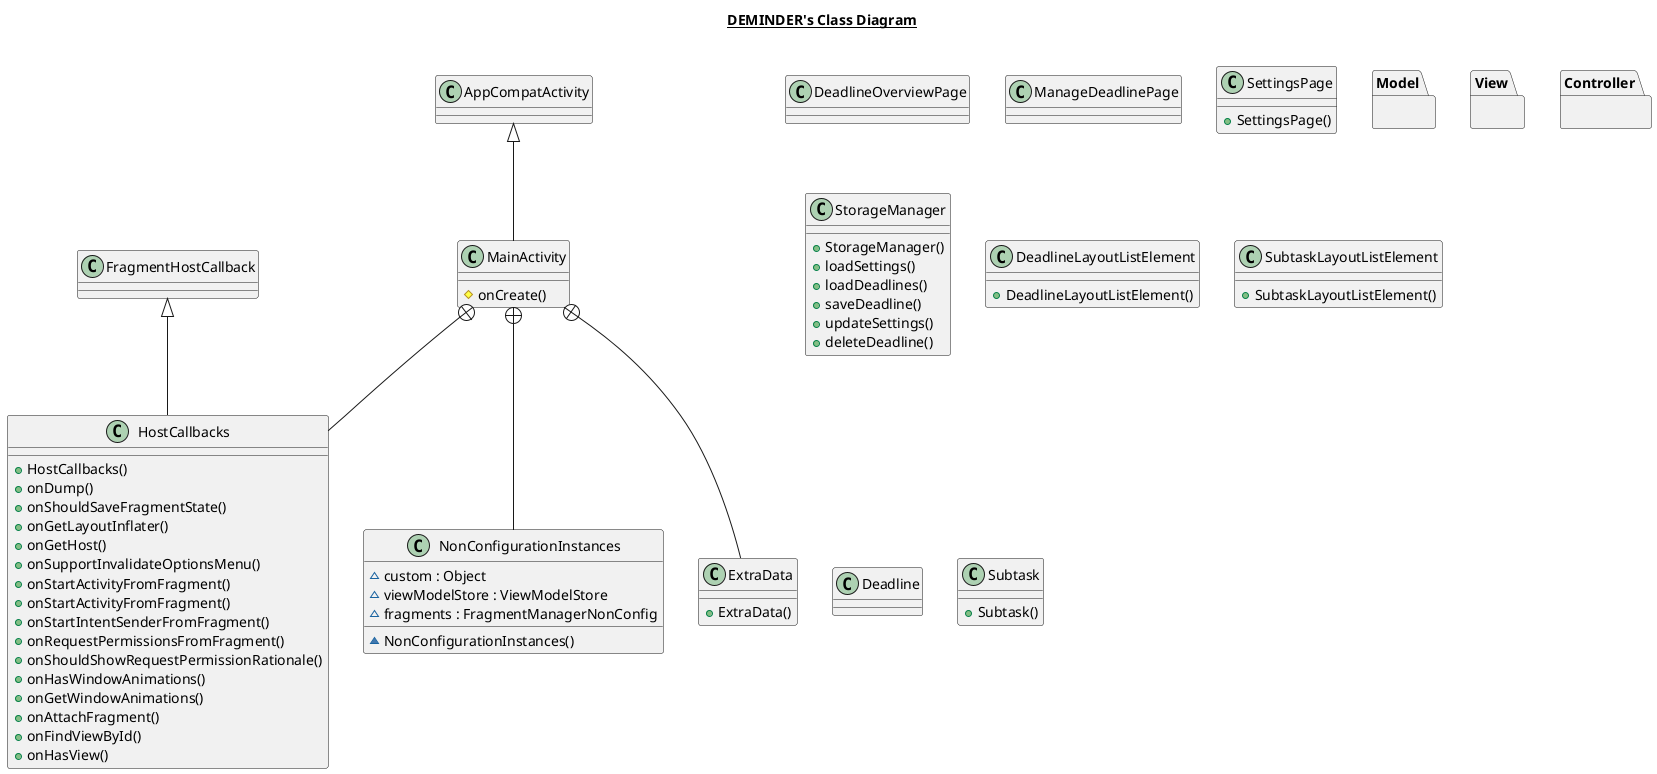 @startuml


title __DEMINDER's Class Diagram__\n

    class DeadlineOverviewPage {
  }


    class MainActivity {
        # onCreate()
    }


  class HostCallbacks {
      + HostCallbacks()
      + onDump()
      + onShouldSaveFragmentState()
      + onGetLayoutInflater()
      + onGetHost()
      + onSupportInvalidateOptionsMenu()
      + onStartActivityFromFragment()
      + onStartActivityFromFragment()
      + onStartIntentSenderFromFragment()
      + onRequestPermissionsFromFragment()
      + onShouldShowRequestPermissionRationale()
      + onHasWindowAnimations()
      + onGetWindowAnimations()
      + onAttachFragment()
      + onFindViewById()
      + onHasView()
  }


  class NonConfigurationInstances {
      ~ custom : Object
      ~ viewModelStore : ViewModelStore
      ~ fragments : FragmentManagerNonConfig
      ~ NonConfigurationInstances()
  }


  class ExtraData {
      + ExtraData()
  }


    class ManageDeadlinePage {
    }


    class SettingsPage {
        + SettingsPage()
    }


  MainActivity -up-|> AppCompatActivity
  MainActivity +-down- HostCallbacks
  MainActivity +-down- NonConfigurationInstances
  MainActivity +-down- ExtraData
  HostCallbacks -up-|> FragmentHostCallback

      class StorageManager {
          + StorageManager()
          + loadSettings()
          + loadDeadlines()
          + saveDeadline()
          + updateSettings()
          + deleteDeadline()
      }
        class DeadlineLayoutListElement {
            + DeadlineLayoutListElement()
        }


        class SubtaskLayoutListElement {
            + SubtaskLayoutListElement()
        }
          class Deadline {
          }


          class Subtask {
              + Subtask()
          }


   package Model {
   }

   package View {
   }

   package Controller {
   }

@enduml